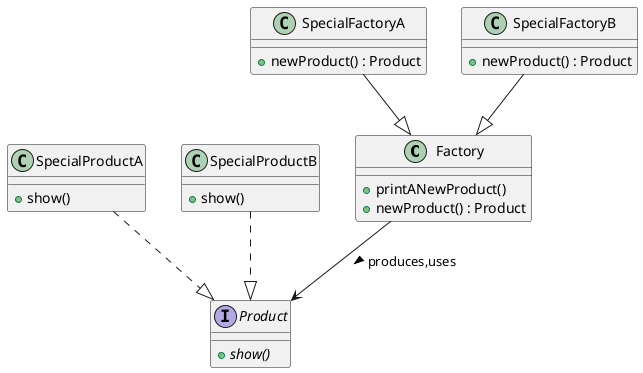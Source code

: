 @startuml
  class Factory{
    + printANewProduct()
    + newProduct() : Product
  }

  interface Product{
    + {abstract} show()
  }

  class SpecialProductA{
    + show()
  }
  class SpecialProductB{
    + show()
  }
  class SpecialFactoryA{
    + newProduct() : Product
  }
  class SpecialFactoryB{
    + newProduct() : Product
  }

  SpecialProductA ..|> Product
  SpecialProductB ..|> Product
  SpecialFactoryA --|> Factory
  SpecialFactoryB --|> Factory
  Factory --> Product : produces,uses >
@enduml
